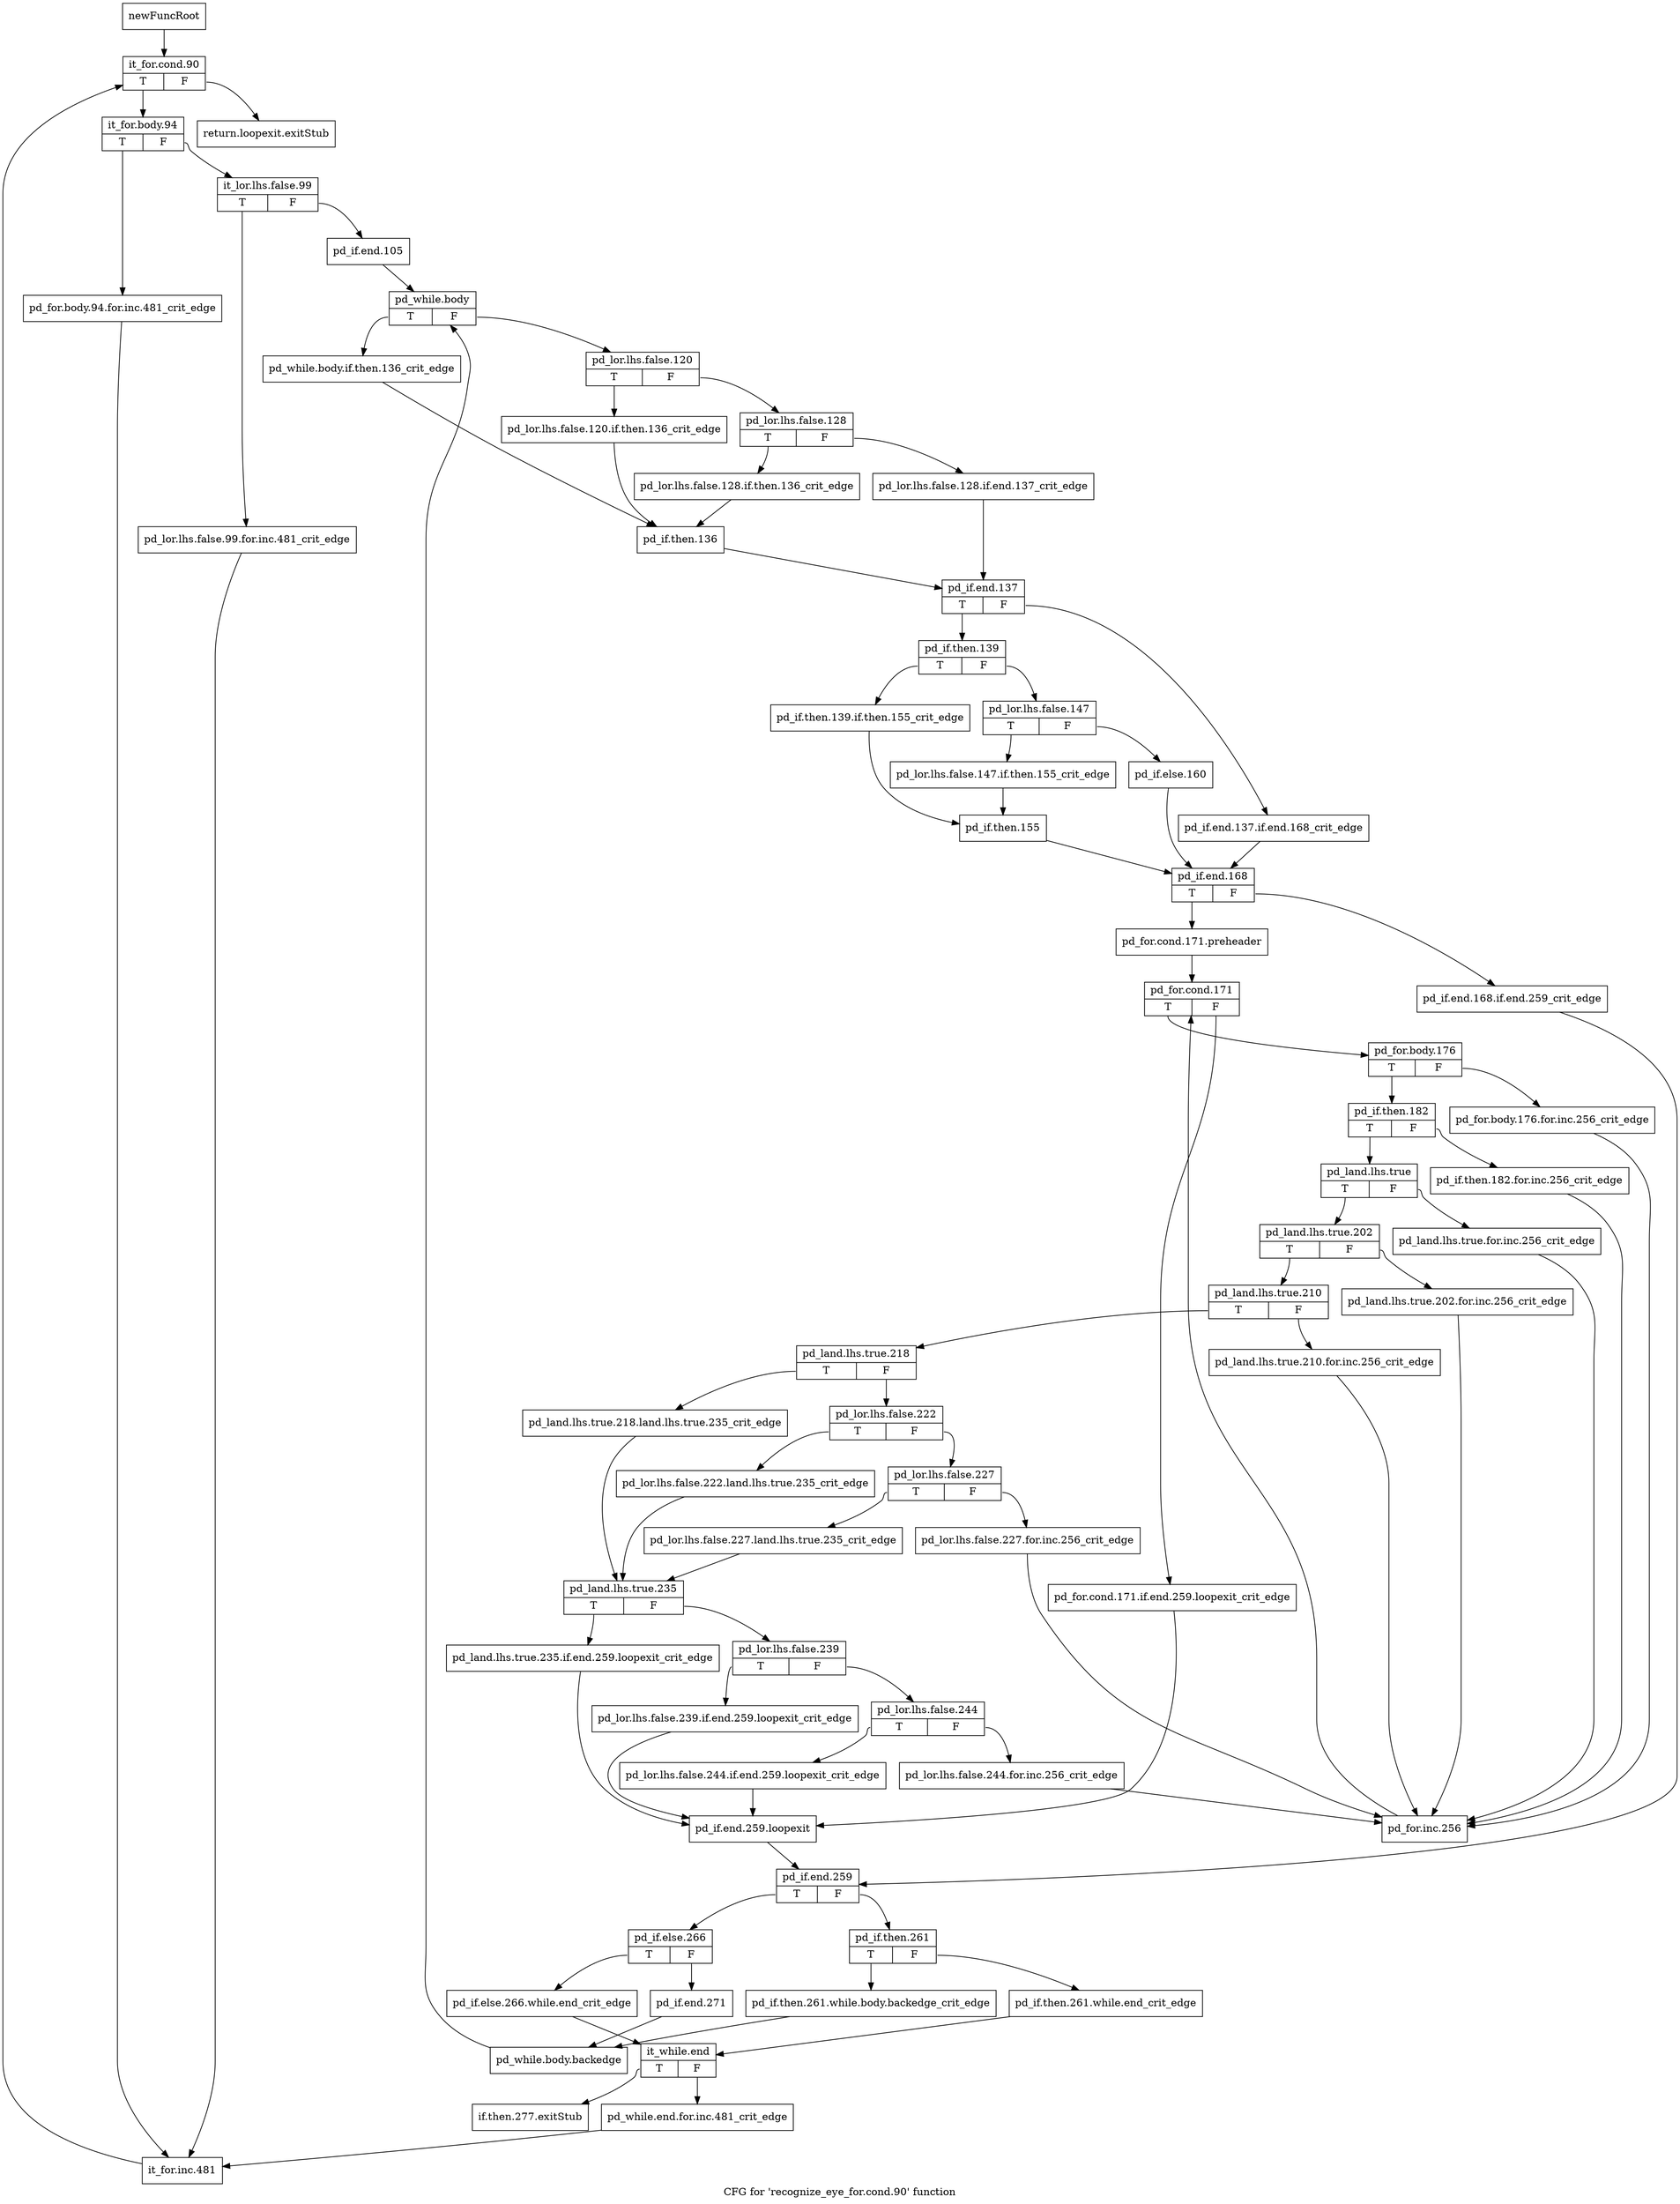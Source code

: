 digraph "CFG for 'recognize_eye_for.cond.90' function" {
	label="CFG for 'recognize_eye_for.cond.90' function";

	Node0x412bd10 [shape=record,label="{newFuncRoot}"];
	Node0x412bd10 -> Node0x412be00;
	Node0x412bd60 [shape=record,label="{return.loopexit.exitStub}"];
	Node0x412bdb0 [shape=record,label="{if.then.277.exitStub}"];
	Node0x412be00 [shape=record,label="{it_for.cond.90|{<s0>T|<s1>F}}"];
	Node0x412be00:s0 -> Node0x412be50;
	Node0x412be00:s1 -> Node0x412bd60;
	Node0x412be50 [shape=record,label="{it_for.body.94|{<s0>T|<s1>F}}"];
	Node0x412be50:s0 -> Node0x412d160;
	Node0x412be50:s1 -> Node0x412bea0;
	Node0x412bea0 [shape=record,label="{it_lor.lhs.false.99|{<s0>T|<s1>F}}"];
	Node0x412bea0:s0 -> Node0x412d110;
	Node0x412bea0:s1 -> Node0x412bef0;
	Node0x412bef0 [shape=record,label="{pd_if.end.105}"];
	Node0x412bef0 -> Node0x412bf40;
	Node0x412bf40 [shape=record,label="{pd_while.body|{<s0>T|<s1>F}}"];
	Node0x412bf40:s0 -> Node0x412c120;
	Node0x412bf40:s1 -> Node0x412bf90;
	Node0x412bf90 [shape=record,label="{pd_lor.lhs.false.120|{<s0>T|<s1>F}}"];
	Node0x412bf90:s0 -> Node0x412c0d0;
	Node0x412bf90:s1 -> Node0x412bfe0;
	Node0x412bfe0 [shape=record,label="{pd_lor.lhs.false.128|{<s0>T|<s1>F}}"];
	Node0x412bfe0:s0 -> Node0x412c080;
	Node0x412bfe0:s1 -> Node0x412c030;
	Node0x412c030 [shape=record,label="{pd_lor.lhs.false.128.if.end.137_crit_edge}"];
	Node0x412c030 -> Node0x412c1c0;
	Node0x412c080 [shape=record,label="{pd_lor.lhs.false.128.if.then.136_crit_edge}"];
	Node0x412c080 -> Node0x412c170;
	Node0x412c0d0 [shape=record,label="{pd_lor.lhs.false.120.if.then.136_crit_edge}"];
	Node0x412c0d0 -> Node0x412c170;
	Node0x412c120 [shape=record,label="{pd_while.body.if.then.136_crit_edge}"];
	Node0x412c120 -> Node0x412c170;
	Node0x412c170 [shape=record,label="{pd_if.then.136}"];
	Node0x412c170 -> Node0x412c1c0;
	Node0x412c1c0 [shape=record,label="{pd_if.end.137|{<s0>T|<s1>F}}"];
	Node0x412c1c0:s0 -> Node0x412c260;
	Node0x412c1c0:s1 -> Node0x412c210;
	Node0x412c210 [shape=record,label="{pd_if.end.137.if.end.168_crit_edge}"];
	Node0x412c210 -> Node0x412c440;
	Node0x412c260 [shape=record,label="{pd_if.then.139|{<s0>T|<s1>F}}"];
	Node0x412c260:s0 -> Node0x412c3a0;
	Node0x412c260:s1 -> Node0x412c2b0;
	Node0x412c2b0 [shape=record,label="{pd_lor.lhs.false.147|{<s0>T|<s1>F}}"];
	Node0x412c2b0:s0 -> Node0x412c350;
	Node0x412c2b0:s1 -> Node0x412c300;
	Node0x412c300 [shape=record,label="{pd_if.else.160}"];
	Node0x412c300 -> Node0x412c440;
	Node0x412c350 [shape=record,label="{pd_lor.lhs.false.147.if.then.155_crit_edge}"];
	Node0x412c350 -> Node0x412c3f0;
	Node0x412c3a0 [shape=record,label="{pd_if.then.139.if.then.155_crit_edge}"];
	Node0x412c3a0 -> Node0x412c3f0;
	Node0x412c3f0 [shape=record,label="{pd_if.then.155}"];
	Node0x412c3f0 -> Node0x412c440;
	Node0x412c440 [shape=record,label="{pd_if.end.168|{<s0>T|<s1>F}}"];
	Node0x412c440:s0 -> Node0x412c4e0;
	Node0x412c440:s1 -> Node0x412c490;
	Node0x412c490 [shape=record,label="{pd_if.end.168.if.end.259_crit_edge}"];
	Node0x412c490 -> Node0x412cdf0;
	Node0x412c4e0 [shape=record,label="{pd_for.cond.171.preheader}"];
	Node0x412c4e0 -> Node0x412c530;
	Node0x412c530 [shape=record,label="{pd_for.cond.171|{<s0>T|<s1>F}}"];
	Node0x412c530:s0 -> Node0x412c5d0;
	Node0x412c530:s1 -> Node0x412c580;
	Node0x412c580 [shape=record,label="{pd_for.cond.171.if.end.259.loopexit_crit_edge}"];
	Node0x412c580 -> Node0x412cda0;
	Node0x412c5d0 [shape=record,label="{pd_for.body.176|{<s0>T|<s1>F}}"];
	Node0x412c5d0:s0 -> Node0x412c670;
	Node0x412c5d0:s1 -> Node0x412c620;
	Node0x412c620 [shape=record,label="{pd_for.body.176.for.inc.256_crit_edge}"];
	Node0x412c620 -> Node0x412cc60;
	Node0x412c670 [shape=record,label="{pd_if.then.182|{<s0>T|<s1>F}}"];
	Node0x412c670:s0 -> Node0x412c710;
	Node0x412c670:s1 -> Node0x412c6c0;
	Node0x412c6c0 [shape=record,label="{pd_if.then.182.for.inc.256_crit_edge}"];
	Node0x412c6c0 -> Node0x412cc60;
	Node0x412c710 [shape=record,label="{pd_land.lhs.true|{<s0>T|<s1>F}}"];
	Node0x412c710:s0 -> Node0x412c7b0;
	Node0x412c710:s1 -> Node0x412c760;
	Node0x412c760 [shape=record,label="{pd_land.lhs.true.for.inc.256_crit_edge}"];
	Node0x412c760 -> Node0x412cc60;
	Node0x412c7b0 [shape=record,label="{pd_land.lhs.true.202|{<s0>T|<s1>F}}"];
	Node0x412c7b0:s0 -> Node0x412c850;
	Node0x412c7b0:s1 -> Node0x412c800;
	Node0x412c800 [shape=record,label="{pd_land.lhs.true.202.for.inc.256_crit_edge}"];
	Node0x412c800 -> Node0x412cc60;
	Node0x412c850 [shape=record,label="{pd_land.lhs.true.210|{<s0>T|<s1>F}}"];
	Node0x412c850:s0 -> Node0x412c8f0;
	Node0x412c850:s1 -> Node0x412c8a0;
	Node0x412c8a0 [shape=record,label="{pd_land.lhs.true.210.for.inc.256_crit_edge}"];
	Node0x412c8a0 -> Node0x412cc60;
	Node0x412c8f0 [shape=record,label="{pd_land.lhs.true.218|{<s0>T|<s1>F}}"];
	Node0x412c8f0:s0 -> Node0x412cad0;
	Node0x412c8f0:s1 -> Node0x412c940;
	Node0x412c940 [shape=record,label="{pd_lor.lhs.false.222|{<s0>T|<s1>F}}"];
	Node0x412c940:s0 -> Node0x412ca80;
	Node0x412c940:s1 -> Node0x412c990;
	Node0x412c990 [shape=record,label="{pd_lor.lhs.false.227|{<s0>T|<s1>F}}"];
	Node0x412c990:s0 -> Node0x412ca30;
	Node0x412c990:s1 -> Node0x412c9e0;
	Node0x412c9e0 [shape=record,label="{pd_lor.lhs.false.227.for.inc.256_crit_edge}"];
	Node0x412c9e0 -> Node0x412cc60;
	Node0x412ca30 [shape=record,label="{pd_lor.lhs.false.227.land.lhs.true.235_crit_edge}"];
	Node0x412ca30 -> Node0x412cb20;
	Node0x412ca80 [shape=record,label="{pd_lor.lhs.false.222.land.lhs.true.235_crit_edge}"];
	Node0x412ca80 -> Node0x412cb20;
	Node0x412cad0 [shape=record,label="{pd_land.lhs.true.218.land.lhs.true.235_crit_edge}"];
	Node0x412cad0 -> Node0x412cb20;
	Node0x412cb20 [shape=record,label="{pd_land.lhs.true.235|{<s0>T|<s1>F}}"];
	Node0x412cb20:s0 -> Node0x412cd50;
	Node0x412cb20:s1 -> Node0x412cb70;
	Node0x412cb70 [shape=record,label="{pd_lor.lhs.false.239|{<s0>T|<s1>F}}"];
	Node0x412cb70:s0 -> Node0x412cd00;
	Node0x412cb70:s1 -> Node0x412cbc0;
	Node0x412cbc0 [shape=record,label="{pd_lor.lhs.false.244|{<s0>T|<s1>F}}"];
	Node0x412cbc0:s0 -> Node0x412ccb0;
	Node0x412cbc0:s1 -> Node0x412cc10;
	Node0x412cc10 [shape=record,label="{pd_lor.lhs.false.244.for.inc.256_crit_edge}"];
	Node0x412cc10 -> Node0x412cc60;
	Node0x412cc60 [shape=record,label="{pd_for.inc.256}"];
	Node0x412cc60 -> Node0x412c530;
	Node0x412ccb0 [shape=record,label="{pd_lor.lhs.false.244.if.end.259.loopexit_crit_edge}"];
	Node0x412ccb0 -> Node0x412cda0;
	Node0x412cd00 [shape=record,label="{pd_lor.lhs.false.239.if.end.259.loopexit_crit_edge}"];
	Node0x412cd00 -> Node0x412cda0;
	Node0x412cd50 [shape=record,label="{pd_land.lhs.true.235.if.end.259.loopexit_crit_edge}"];
	Node0x412cd50 -> Node0x412cda0;
	Node0x412cda0 [shape=record,label="{pd_if.end.259.loopexit}"];
	Node0x412cda0 -> Node0x412cdf0;
	Node0x412cdf0 [shape=record,label="{pd_if.end.259|{<s0>T|<s1>F}}"];
	Node0x412cdf0:s0 -> Node0x412cf30;
	Node0x412cdf0:s1 -> Node0x412ce40;
	Node0x412ce40 [shape=record,label="{pd_if.then.261|{<s0>T|<s1>F}}"];
	Node0x412ce40:s0 -> Node0x412cee0;
	Node0x412ce40:s1 -> Node0x412ce90;
	Node0x412ce90 [shape=record,label="{pd_if.then.261.while.end_crit_edge}"];
	Node0x412ce90 -> Node0x412d070;
	Node0x412cee0 [shape=record,label="{pd_if.then.261.while.body.backedge_crit_edge}"];
	Node0x412cee0 -> Node0x412cfd0;
	Node0x412cf30 [shape=record,label="{pd_if.else.266|{<s0>T|<s1>F}}"];
	Node0x412cf30:s0 -> Node0x412d020;
	Node0x412cf30:s1 -> Node0x412cf80;
	Node0x412cf80 [shape=record,label="{pd_if.end.271}"];
	Node0x412cf80 -> Node0x412cfd0;
	Node0x412cfd0 [shape=record,label="{pd_while.body.backedge}"];
	Node0x412cfd0 -> Node0x412bf40;
	Node0x412d020 [shape=record,label="{pd_if.else.266.while.end_crit_edge}"];
	Node0x412d020 -> Node0x412d070;
	Node0x412d070 [shape=record,label="{it_while.end|{<s0>T|<s1>F}}"];
	Node0x412d070:s0 -> Node0x412bdb0;
	Node0x412d070:s1 -> Node0x412d0c0;
	Node0x412d0c0 [shape=record,label="{pd_while.end.for.inc.481_crit_edge}"];
	Node0x412d0c0 -> Node0x412d1b0;
	Node0x412d110 [shape=record,label="{pd_lor.lhs.false.99.for.inc.481_crit_edge}"];
	Node0x412d110 -> Node0x412d1b0;
	Node0x412d160 [shape=record,label="{pd_for.body.94.for.inc.481_crit_edge}"];
	Node0x412d160 -> Node0x412d1b0;
	Node0x412d1b0 [shape=record,label="{it_for.inc.481}"];
	Node0x412d1b0 -> Node0x412be00;
}
